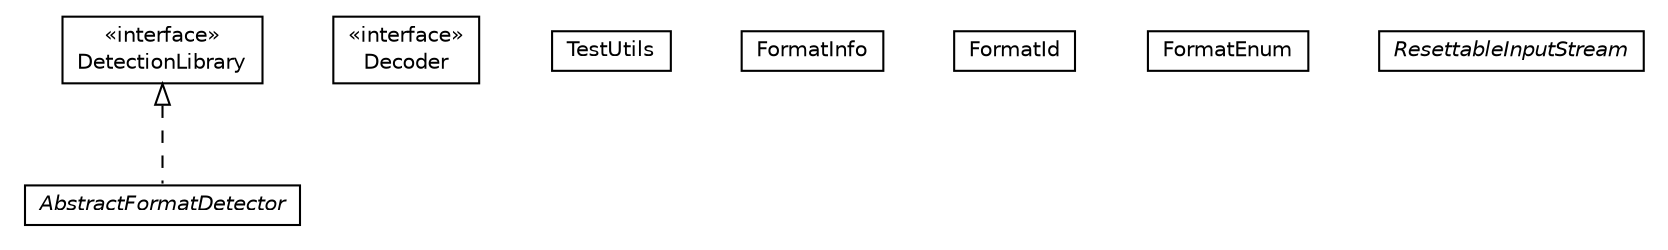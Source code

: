 #!/usr/local/bin/dot
#
# Class diagram 
# Generated by UMLGraph version 5.1 (http://www.umlgraph.org/)
#

digraph G {
	edge [fontname="Helvetica",fontsize=10,labelfontname="Helvetica",labelfontsize=10];
	node [fontname="Helvetica",fontsize=10,shape=plaintext];
	nodesep=0.25;
	ranksep=0.5;
	// com.gc.iotools.fmt.base.DetectionLibrary
	c196 [label=<<table title="com.gc.iotools.fmt.base.DetectionLibrary" border="0" cellborder="1" cellspacing="0" cellpadding="2" port="p" href="./DetectionLibrary.html">
		<tr><td><table border="0" cellspacing="0" cellpadding="1">
<tr><td align="center" balign="center"> &#171;interface&#187; </td></tr>
<tr><td align="center" balign="center"> DetectionLibrary </td></tr>
		</table></td></tr>
		</table>>, fontname="Helvetica", fontcolor="black", fontsize=10.0];
	// com.gc.iotools.fmt.base.AbstractFormatDetector
	c197 [label=<<table title="com.gc.iotools.fmt.base.AbstractFormatDetector" border="0" cellborder="1" cellspacing="0" cellpadding="2" port="p" href="./AbstractFormatDetector.html">
		<tr><td><table border="0" cellspacing="0" cellpadding="1">
<tr><td align="center" balign="center"><font face="Helvetica-Oblique"> AbstractFormatDetector </font></td></tr>
		</table></td></tr>
		</table>>, fontname="Helvetica", fontcolor="black", fontsize=10.0];
	// com.gc.iotools.fmt.base.Decoder
	c198 [label=<<table title="com.gc.iotools.fmt.base.Decoder" border="0" cellborder="1" cellspacing="0" cellpadding="2" port="p" href="./Decoder.html">
		<tr><td><table border="0" cellspacing="0" cellpadding="1">
<tr><td align="center" balign="center"> &#171;interface&#187; </td></tr>
<tr><td align="center" balign="center"> Decoder </td></tr>
		</table></td></tr>
		</table>>, fontname="Helvetica", fontcolor="black", fontsize=10.0];
	// com.gc.iotools.fmt.base.TestUtils
	c199 [label=<<table title="com.gc.iotools.fmt.base.TestUtils" border="0" cellborder="1" cellspacing="0" cellpadding="2" port="p" href="./TestUtils.html">
		<tr><td><table border="0" cellspacing="0" cellpadding="1">
<tr><td align="center" balign="center"> TestUtils </td></tr>
		</table></td></tr>
		</table>>, fontname="Helvetica", fontcolor="black", fontsize=10.0];
	// com.gc.iotools.fmt.base.FormatInfo
	c200 [label=<<table title="com.gc.iotools.fmt.base.FormatInfo" border="0" cellborder="1" cellspacing="0" cellpadding="2" port="p" href="./FormatInfo.html">
		<tr><td><table border="0" cellspacing="0" cellpadding="1">
<tr><td align="center" balign="center"> FormatInfo </td></tr>
		</table></td></tr>
		</table>>, fontname="Helvetica", fontcolor="black", fontsize=10.0];
	// com.gc.iotools.fmt.base.FormatId
	c201 [label=<<table title="com.gc.iotools.fmt.base.FormatId" border="0" cellborder="1" cellspacing="0" cellpadding="2" port="p" href="./FormatId.html">
		<tr><td><table border="0" cellspacing="0" cellpadding="1">
<tr><td align="center" balign="center"> FormatId </td></tr>
		</table></td></tr>
		</table>>, fontname="Helvetica", fontcolor="black", fontsize=10.0];
	// com.gc.iotools.fmt.base.FormatEnum
	c202 [label=<<table title="com.gc.iotools.fmt.base.FormatEnum" border="0" cellborder="1" cellspacing="0" cellpadding="2" port="p" href="./FormatEnum.html">
		<tr><td><table border="0" cellspacing="0" cellpadding="1">
<tr><td align="center" balign="center"> FormatEnum </td></tr>
		</table></td></tr>
		</table>>, fontname="Helvetica", fontcolor="black", fontsize=10.0];
	// com.gc.iotools.fmt.base.ResettableInputStream
	c203 [label=<<table title="com.gc.iotools.fmt.base.ResettableInputStream" border="0" cellborder="1" cellspacing="0" cellpadding="2" port="p" href="./ResettableInputStream.html">
		<tr><td><table border="0" cellspacing="0" cellpadding="1">
<tr><td align="center" balign="center"><font face="Helvetica-Oblique"> ResettableInputStream </font></td></tr>
		</table></td></tr>
		</table>>, fontname="Helvetica", fontcolor="black", fontsize=10.0];
	//com.gc.iotools.fmt.base.AbstractFormatDetector implements com.gc.iotools.fmt.base.DetectionLibrary
	c196:p -> c197:p [dir=back,arrowtail=empty,style=dashed];
}

